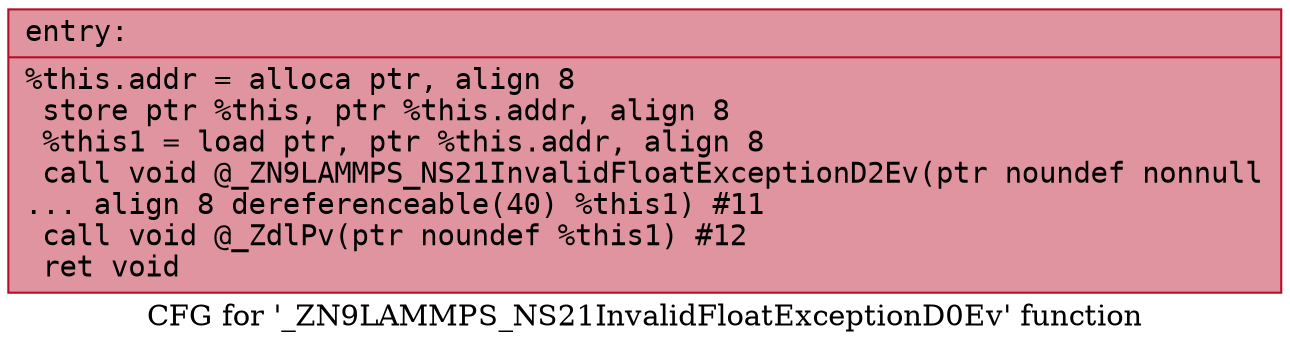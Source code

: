 digraph "CFG for '_ZN9LAMMPS_NS21InvalidFloatExceptionD0Ev' function" {
	label="CFG for '_ZN9LAMMPS_NS21InvalidFloatExceptionD0Ev' function";

	Node0x55ce20bfd900 [shape=record,color="#b70d28ff", style=filled, fillcolor="#b70d2870" fontname="Courier",label="{entry:\l|  %this.addr = alloca ptr, align 8\l  store ptr %this, ptr %this.addr, align 8\l  %this1 = load ptr, ptr %this.addr, align 8\l  call void @_ZN9LAMMPS_NS21InvalidFloatExceptionD2Ev(ptr noundef nonnull\l... align 8 dereferenceable(40) %this1) #11\l  call void @_ZdlPv(ptr noundef %this1) #12\l  ret void\l}"];
}
